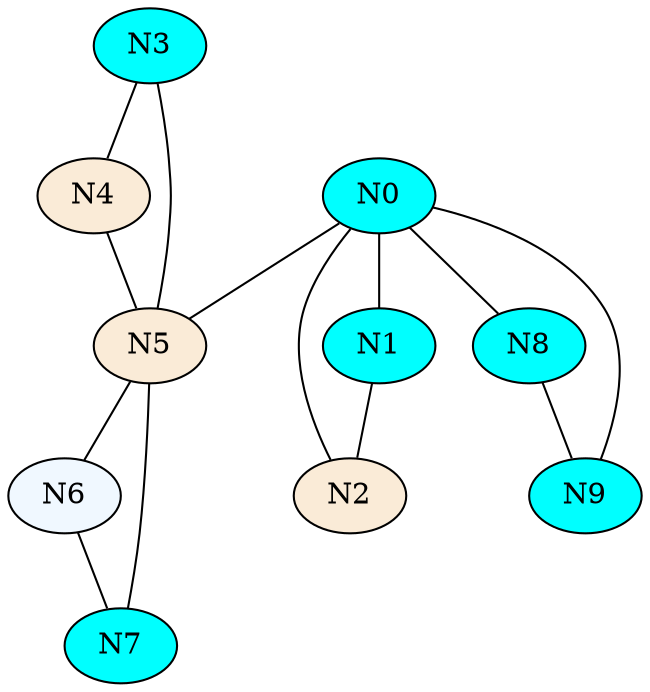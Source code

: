 graph {
	subgraph C0 {
		N6 [fillcolor="#F0F8FF" style=filled]
	}
	subgraph C1 {
		N2 [fillcolor="#FAEBD7" style=filled]
		N4 [fillcolor="#FAEBD7" style=filled]
		N5 [fillcolor="#FAEBD7" style=filled]
	}
	subgraph C2 {
		N0 [fillcolor="#00FFFF" style=filled]
		N1 [fillcolor="#00FFFF" style=filled]
		N3 [fillcolor="#00FFFF" style=filled]
		N7 [fillcolor="#00FFFF" style=filled]
		N8 [fillcolor="#00FFFF" style=filled]
		N9 [fillcolor="#00FFFF" style=filled]
	}
	N0 -- N1
	N0 -- N2
	N0 -- N5
	N0 -- N8
	N0 -- N9
	N1 -- N2
	N3 -- N4
	N3 -- N5
	N4 -- N5
	N5 -- N6
	N5 -- N7
	N6 -- N7
	N8 -- N9
}
